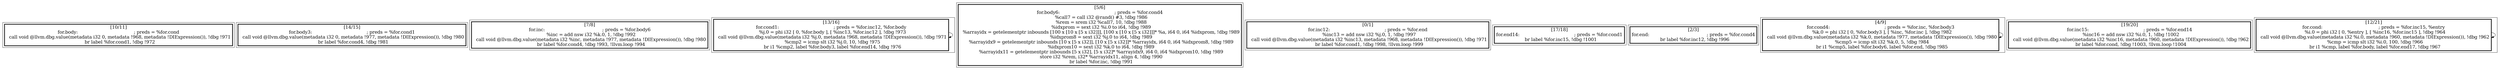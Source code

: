 
digraph G {





subgraph cluster10 {


node128 [penwidth=3.0,fontsize=20,shape=rectangle,label="[10/11]
for.body:                                         ; preds = %for.cond
  call void @llvm.dbg.value(metadata i32 0, metadata !968, metadata !DIExpression()), !dbg !971
  br label %for.cond1, !dbg !972
" ]



}

subgraph cluster9 {


node127 [penwidth=3.0,fontsize=20,shape=rectangle,label="[14/15]
for.body3:                                        ; preds = %for.cond1
  call void @llvm.dbg.value(metadata i32 0, metadata !977, metadata !DIExpression()), !dbg !980
  br label %for.cond4, !dbg !981
" ]



}

subgraph cluster8 {


node126 [penwidth=3.0,fontsize=20,shape=rectangle,label="[7/8]
for.inc:                                          ; preds = %for.body6
  %inc = add nsw i32 %k.0, 1, !dbg !992
  call void @llvm.dbg.value(metadata i32 %inc, metadata !977, metadata !DIExpression()), !dbg !980
  br label %for.cond4, !dbg !993, !llvm.loop !994
" ]



}

subgraph cluster7 {


node125 [penwidth=3.0,fontsize=20,shape=rectangle,label="[13/16]
for.cond1:                                        ; preds = %for.inc12, %for.body
  %j.0 = phi i32 [ 0, %for.body ], [ %inc13, %for.inc12 ], !dbg !973
  call void @llvm.dbg.value(metadata i32 %j.0, metadata !968, metadata !DIExpression()), !dbg !971
  %cmp2 = icmp slt i32 %j.0, 10, !dbg !975
  br i1 %cmp2, label %for.body3, label %for.end14, !dbg !976
" ]

node125->node125 [ ]


}

subgraph cluster6 {


node124 [penwidth=3.0,fontsize=20,shape=rectangle,label="[5/6]
for.body6:                                        ; preds = %for.cond4
  %call7 = call i32 @rand() #3, !dbg !986
  %rem = srem i32 %call7, 10, !dbg !988
  %idxprom = sext i32 %i.0 to i64, !dbg !989
  %arrayidx = getelementptr inbounds [100 x [10 x [5 x i32]]], [100 x [10 x [5 x i32]]]* %a, i64 0, i64 %idxprom, !dbg !989
  %idxprom8 = sext i32 %j.0 to i64, !dbg !989
  %arrayidx9 = getelementptr inbounds [10 x [5 x i32]], [10 x [5 x i32]]* %arrayidx, i64 0, i64 %idxprom8, !dbg !989
  %idxprom10 = sext i32 %k.0 to i64, !dbg !989
  %arrayidx11 = getelementptr inbounds [5 x i32], [5 x i32]* %arrayidx9, i64 0, i64 %idxprom10, !dbg !989
  store i32 %rem, i32* %arrayidx11, align 4, !dbg !990
  br label %for.inc, !dbg !991
" ]



}

subgraph cluster0 {


node118 [penwidth=3.0,fontsize=20,shape=rectangle,label="[0/1]
for.inc12:                                        ; preds = %for.end
  %inc13 = add nsw i32 %j.0, 1, !dbg !997
  call void @llvm.dbg.value(metadata i32 %inc13, metadata !968, metadata !DIExpression()), !dbg !971
  br label %for.cond1, !dbg !998, !llvm.loop !999
" ]



}

subgraph cluster5 {


node123 [penwidth=3.0,fontsize=20,shape=rectangle,label="[17/18]
for.end14:                                        ; preds = %for.cond1
  br label %for.inc15, !dbg !1001
" ]



}

subgraph cluster1 {


node119 [penwidth=3.0,fontsize=20,shape=rectangle,label="[2/3]
for.end:                                          ; preds = %for.cond4
  br label %for.inc12, !dbg !996
" ]



}

subgraph cluster2 {


node120 [penwidth=3.0,fontsize=20,shape=rectangle,label="[4/9]
for.cond4:                                        ; preds = %for.inc, %for.body3
  %k.0 = phi i32 [ 0, %for.body3 ], [ %inc, %for.inc ], !dbg !982
  call void @llvm.dbg.value(metadata i32 %k.0, metadata !977, metadata !DIExpression()), !dbg !980
  %cmp5 = icmp slt i32 %k.0, 5, !dbg !984
  br i1 %cmp5, label %for.body6, label %for.end, !dbg !985
" ]

node120->node120 [ ]


}

subgraph cluster3 {


node121 [penwidth=3.0,fontsize=20,shape=rectangle,label="[19/20]
for.inc15:                                        ; preds = %for.end14
  %inc16 = add nsw i32 %i.0, 1, !dbg !1002
  call void @llvm.dbg.value(metadata i32 %inc16, metadata !960, metadata !DIExpression()), !dbg !962
  br label %for.cond, !dbg !1003, !llvm.loop !1004
" ]



}

subgraph cluster4 {


node122 [penwidth=3.0,fontsize=20,shape=rectangle,label="[12/21]
for.cond:                                         ; preds = %for.inc15, %entry
  %i.0 = phi i32 [ 0, %entry ], [ %inc16, %for.inc15 ], !dbg !964
  call void @llvm.dbg.value(metadata i32 %i.0, metadata !960, metadata !DIExpression()), !dbg !962
  %cmp = icmp slt i32 %i.0, 100, !dbg !966
  br i1 %cmp, label %for.body, label %for.end17, !dbg !967
" ]

node122->node122 [ ]


}

}

